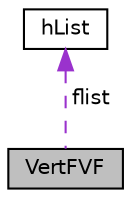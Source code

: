 digraph "VertFVF"
{
  edge [fontname="Helvetica",fontsize="10",labelfontname="Helvetica",labelfontsize="10"];
  node [fontname="Helvetica",fontsize="10",shape=record];
  Node1 [label="VertFVF",height=0.2,width=0.4,color="black", fillcolor="grey75", style="filled", fontcolor="black"];
  Node2 -> Node1 [dir="back",color="darkorchid3",fontsize="10",style="dashed",label=" flist" ,fontname="Helvetica"];
  Node2 [label="hList",height=0.2,width=0.4,color="black", fillcolor="white", style="filled",URL="$structh_list.html"];
}
